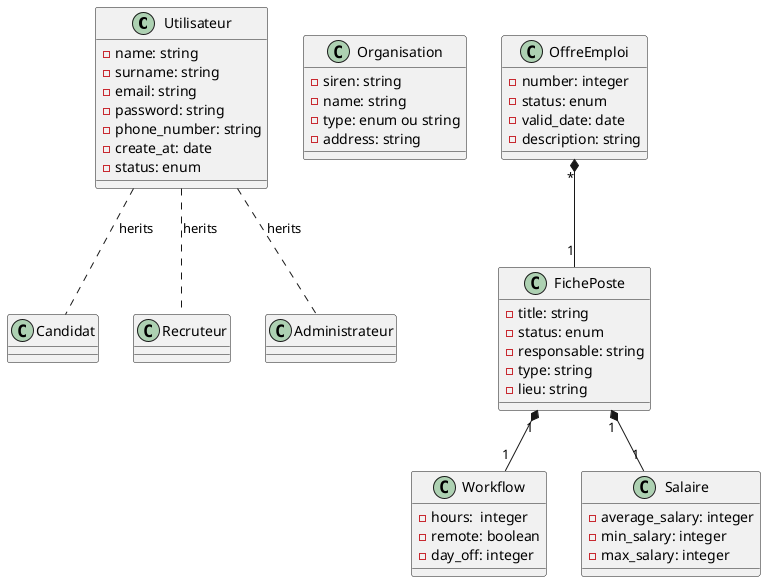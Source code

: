@startuml truc
class Utilisateur {
    -name: string
    -surname: string
    -email: string
    -password: string
    -phone_number: string
    -create_at: date
    -status: enum
}

class Candidat {

}

class Recruteur {

}

class Administrateur {

}

Utilisateur .. Candidat : herits
Utilisateur .. Recruteur : herits
Utilisateur .. Administrateur : herits

class Organisation {
    -siren: string
    -name: string
    -type: enum ou string
    -address: string
}

class OffreEmploi {
    -number: integer
    -status: enum
    -valid_date: date
    -description: string
}

class FichePoste {
    -title: string
    -status: enum
    -responsable: string
    -type: string
    -lieu: string
}

class Workflow {
    -hours:  integer
    -remote: boolean
    -day_off: integer
}

class Salaire {
    -average_salary: integer
    -min_salary: integer
    -max_salary: integer
}

FichePoste "1" *-- "1" Salaire
FichePoste "1" *-- "1" Workflow

OffreEmploi "*" *-- "1" FichePoste
@enduml